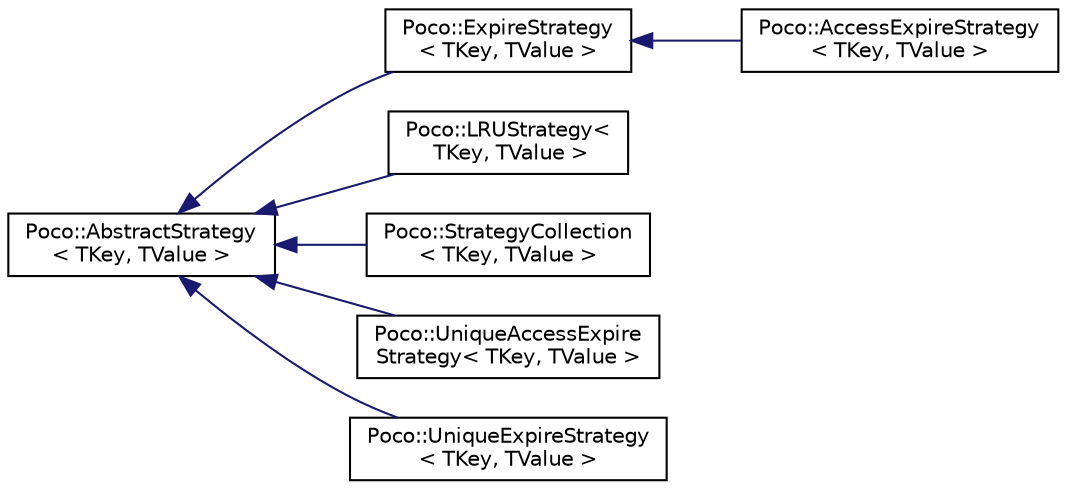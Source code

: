 digraph "Graphical Class Hierarchy"
{
 // LATEX_PDF_SIZE
  edge [fontname="Helvetica",fontsize="10",labelfontname="Helvetica",labelfontsize="10"];
  node [fontname="Helvetica",fontsize="10",shape=record];
  rankdir="LR";
  Node0 [label="Poco::AbstractStrategy\l\< TKey, TValue \>",height=0.2,width=0.4,color="black", fillcolor="white", style="filled",URL="$classPoco_1_1AbstractStrategy.html",tooltip="An AbstractStrategy is the interface for all strategies."];
  Node0 -> Node1 [dir="back",color="midnightblue",fontsize="10",style="solid",fontname="Helvetica"];
  Node1 [label="Poco::ExpireStrategy\l\< TKey, TValue \>",height=0.2,width=0.4,color="black", fillcolor="white", style="filled",URL="$classPoco_1_1ExpireStrategy.html",tooltip="An ExpireStrategy implements time based expiration of cache entries."];
  Node1 -> Node2 [dir="back",color="midnightblue",fontsize="10",style="solid",fontname="Helvetica"];
  Node2 [label="Poco::AccessExpireStrategy\l\< TKey, TValue \>",height=0.2,width=0.4,color="black", fillcolor="white", style="filled",URL="$classPoco_1_1AccessExpireStrategy.html",tooltip="An AccessExpireStrategy implements time and access based expiration of cache entries."];
  Node0 -> Node3 [dir="back",color="midnightblue",fontsize="10",style="solid",fontname="Helvetica"];
  Node3 [label="Poco::LRUStrategy\<\l TKey, TValue \>",height=0.2,width=0.4,color="black", fillcolor="white", style="filled",URL="$classPoco_1_1LRUStrategy.html",tooltip="An LRUStrategy implements least recently used cache replacement."];
  Node0 -> Node4 [dir="back",color="midnightblue",fontsize="10",style="solid",fontname="Helvetica"];
  Node4 [label="Poco::StrategyCollection\l\< TKey, TValue \>",height=0.2,width=0.4,color="black", fillcolor="white", style="filled",URL="$classPoco_1_1StrategyCollection.html",tooltip="An StrategyCollection is a decorator masking n collections as a single one."];
  Node0 -> Node5 [dir="back",color="midnightblue",fontsize="10",style="solid",fontname="Helvetica"];
  Node5 [label="Poco::UniqueAccessExpire\lStrategy\< TKey, TValue \>",height=0.2,width=0.4,color="black", fillcolor="white", style="filled",URL="$classPoco_1_1UniqueAccessExpireStrategy.html",tooltip=" "];
  Node0 -> Node6 [dir="back",color="midnightblue",fontsize="10",style="solid",fontname="Helvetica"];
  Node6 [label="Poco::UniqueExpireStrategy\l\< TKey, TValue \>",height=0.2,width=0.4,color="black", fillcolor="white", style="filled",URL="$classPoco_1_1UniqueExpireStrategy.html",tooltip=" "];
}
